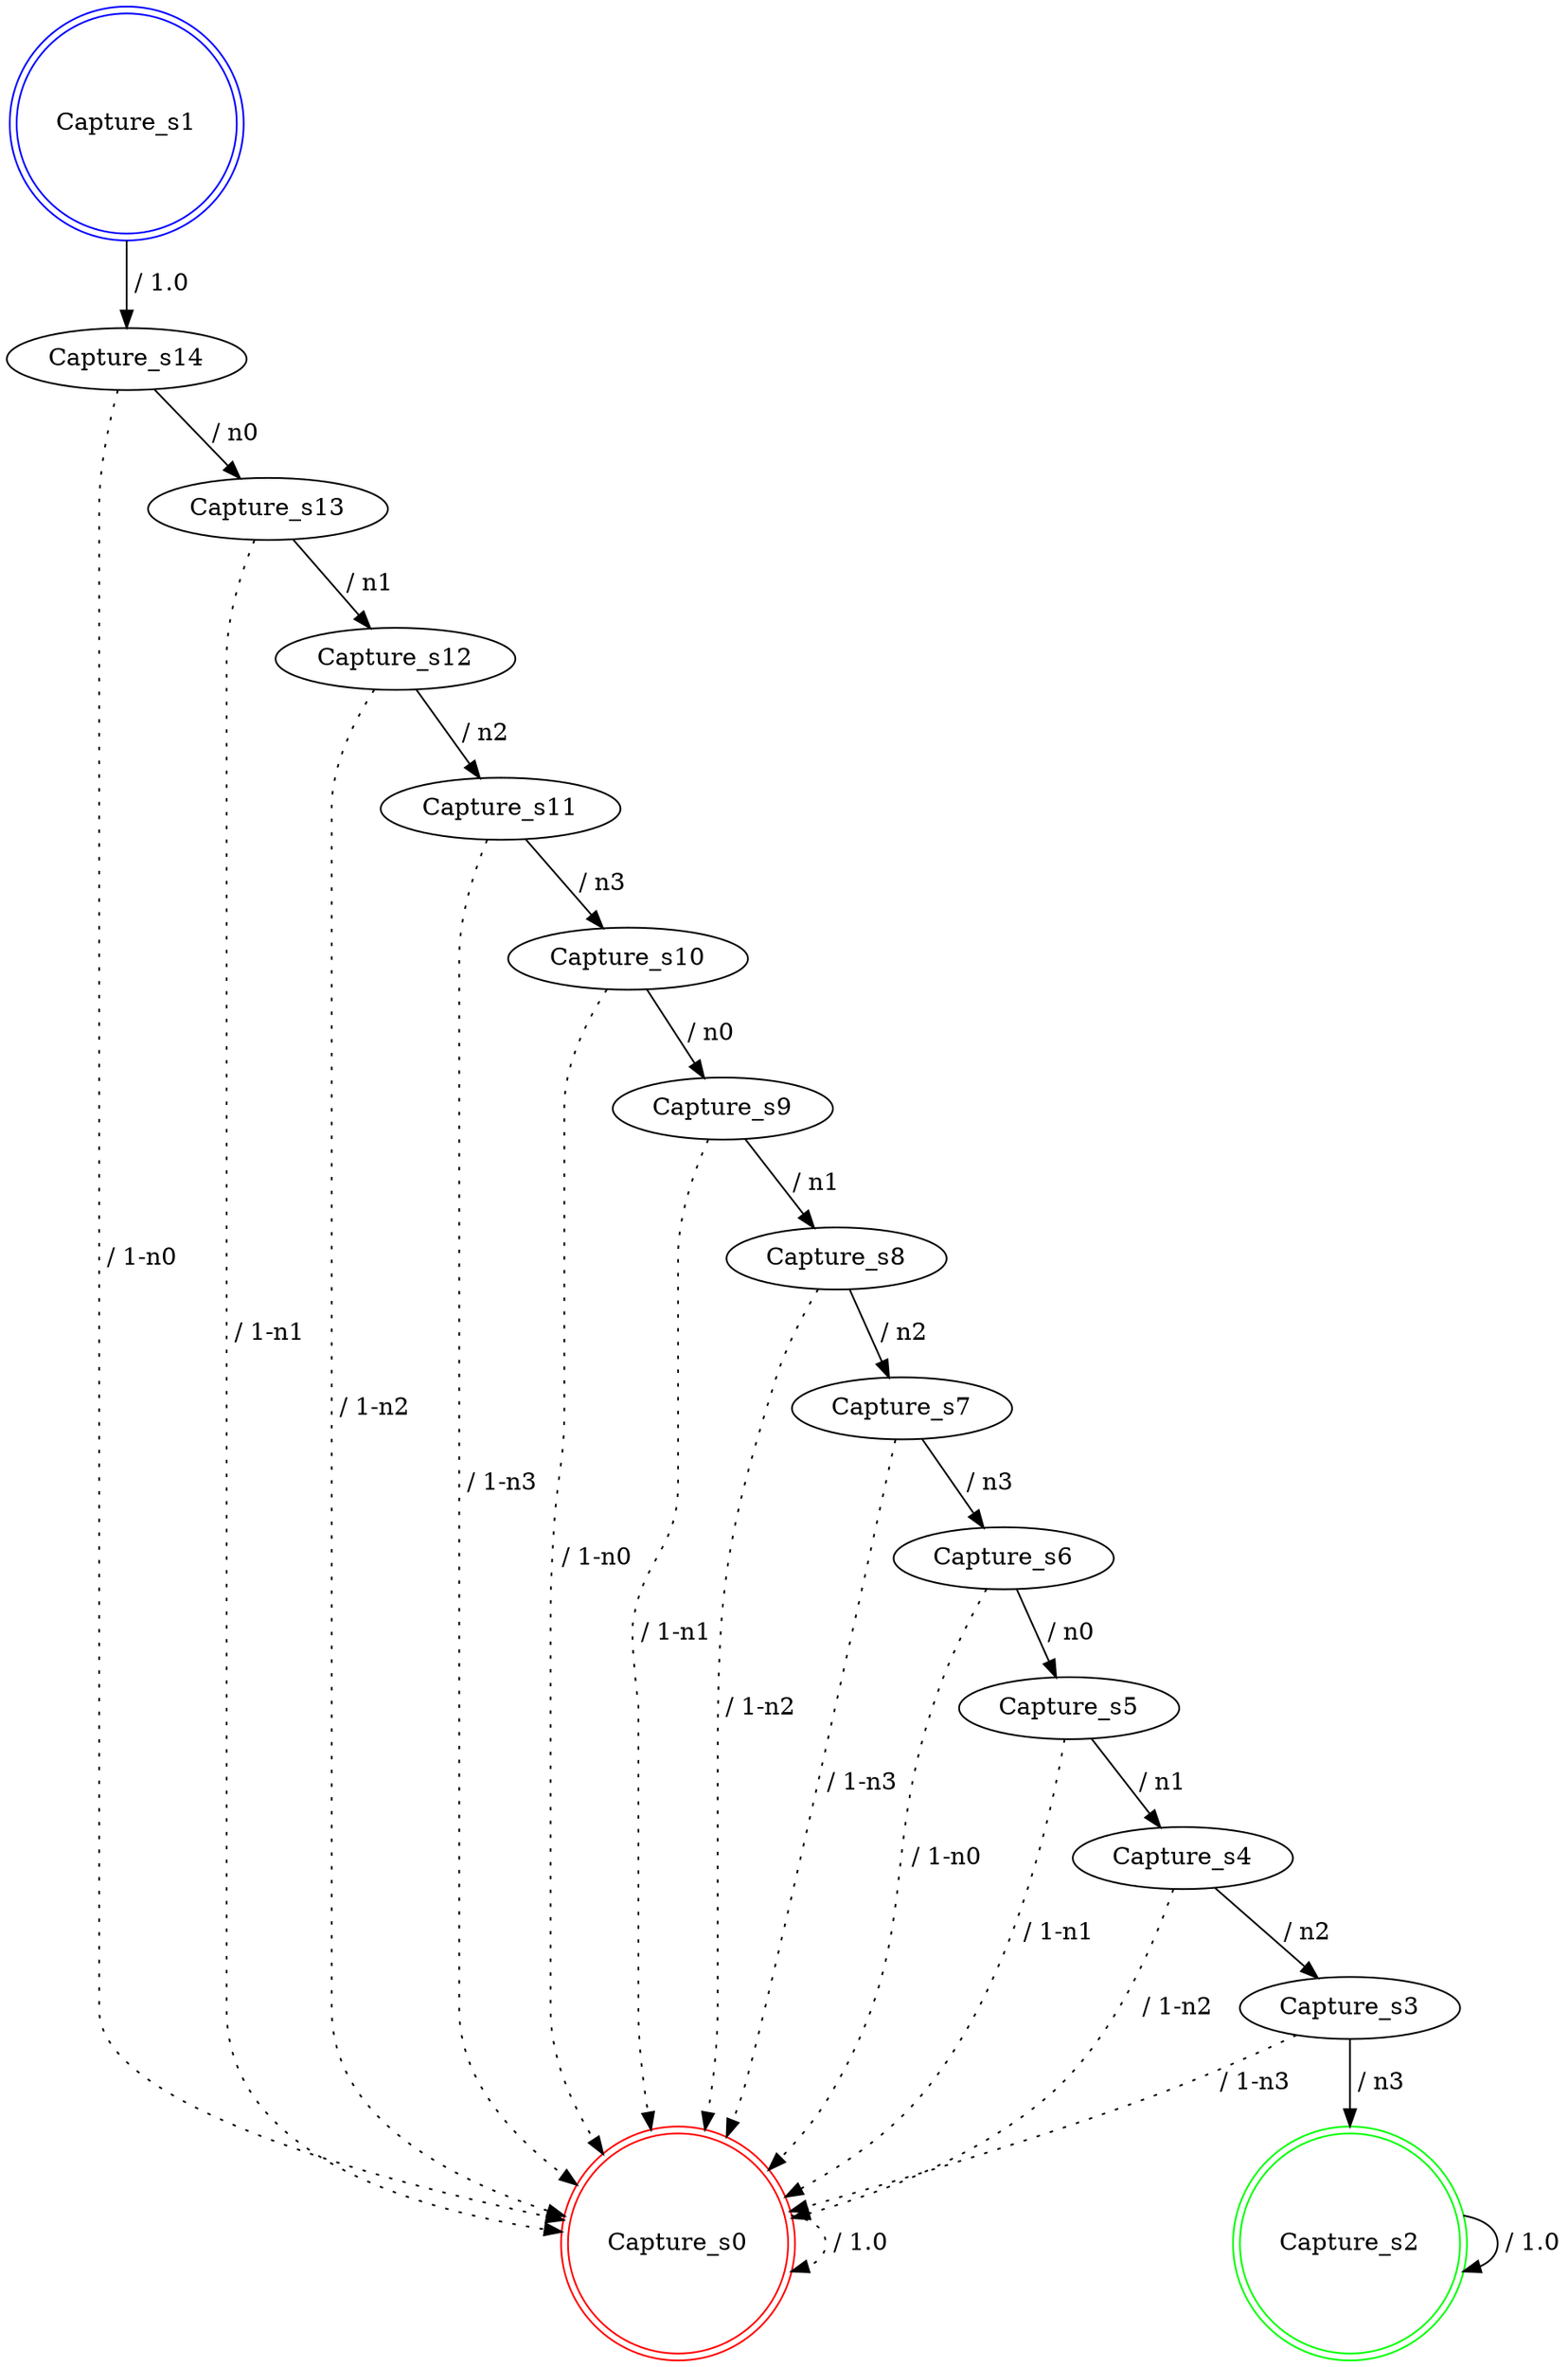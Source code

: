 digraph graphname {
Capture_s0 [label="Capture_s0",color=red,shape=doublecircle ];
Capture_s1 [label="Capture_s1",color=blue,shape=doublecircle ];
Capture_s2 [label="Capture_s2",color=green,shape=doublecircle ];
Capture_s3 [label="Capture_s3" ];
Capture_s4 [label="Capture_s4" ];
Capture_s5 [label="Capture_s5" ];
Capture_s6 [label="Capture_s6" ];
Capture_s7 [label="Capture_s7" ];
Capture_s8 [label="Capture_s8" ];
Capture_s9 [label="Capture_s9" ];
Capture_s10 [label="Capture_s10" ];
Capture_s11 [label="Capture_s11" ];
Capture_s12 [label="Capture_s12" ];
Capture_s13 [label="Capture_s13" ];
Capture_s14 [label="Capture_s14" ];
Capture_s0 -> Capture_s0 [label=" / 1.0", style=dotted];
Capture_s1 -> Capture_s14 [label=" / 1.0"];
Capture_s2 -> Capture_s2 [label=" / 1.0"];
Capture_s3 -> Capture_s2 [label=" / n3"];
Capture_s3 -> Capture_s0 [label=" / 1-n3", style=dotted];
Capture_s4 -> Capture_s3 [label=" / n2"];
Capture_s4 -> Capture_s0 [label=" / 1-n2", style=dotted];
Capture_s5 -> Capture_s4 [label=" / n1"];
Capture_s5 -> Capture_s0 [label=" / 1-n1", style=dotted];
Capture_s6 -> Capture_s5 [label=" / n0"];
Capture_s6 -> Capture_s0 [label=" / 1-n0", style=dotted];
Capture_s7 -> Capture_s6 [label=" / n3"];
Capture_s7 -> Capture_s0 [label=" / 1-n3", style=dotted];
Capture_s8 -> Capture_s7 [label=" / n2"];
Capture_s8 -> Capture_s0 [label=" / 1-n2", style=dotted];
Capture_s9 -> Capture_s8 [label=" / n1"];
Capture_s9 -> Capture_s0 [label=" / 1-n1", style=dotted];
Capture_s10 -> Capture_s9 [label=" / n0"];
Capture_s10 -> Capture_s0 [label=" / 1-n0", style=dotted];
Capture_s11 -> Capture_s10 [label=" / n3"];
Capture_s11 -> Capture_s0 [label=" / 1-n3", style=dotted];
Capture_s12 -> Capture_s11 [label=" / n2"];
Capture_s12 -> Capture_s0 [label=" / 1-n2", style=dotted];
Capture_s13 -> Capture_s12 [label=" / n1"];
Capture_s13 -> Capture_s0 [label=" / 1-n1", style=dotted];
Capture_s14 -> Capture_s13 [label=" / n0"];
Capture_s14 -> Capture_s0 [label=" / 1-n0", style=dotted];
}